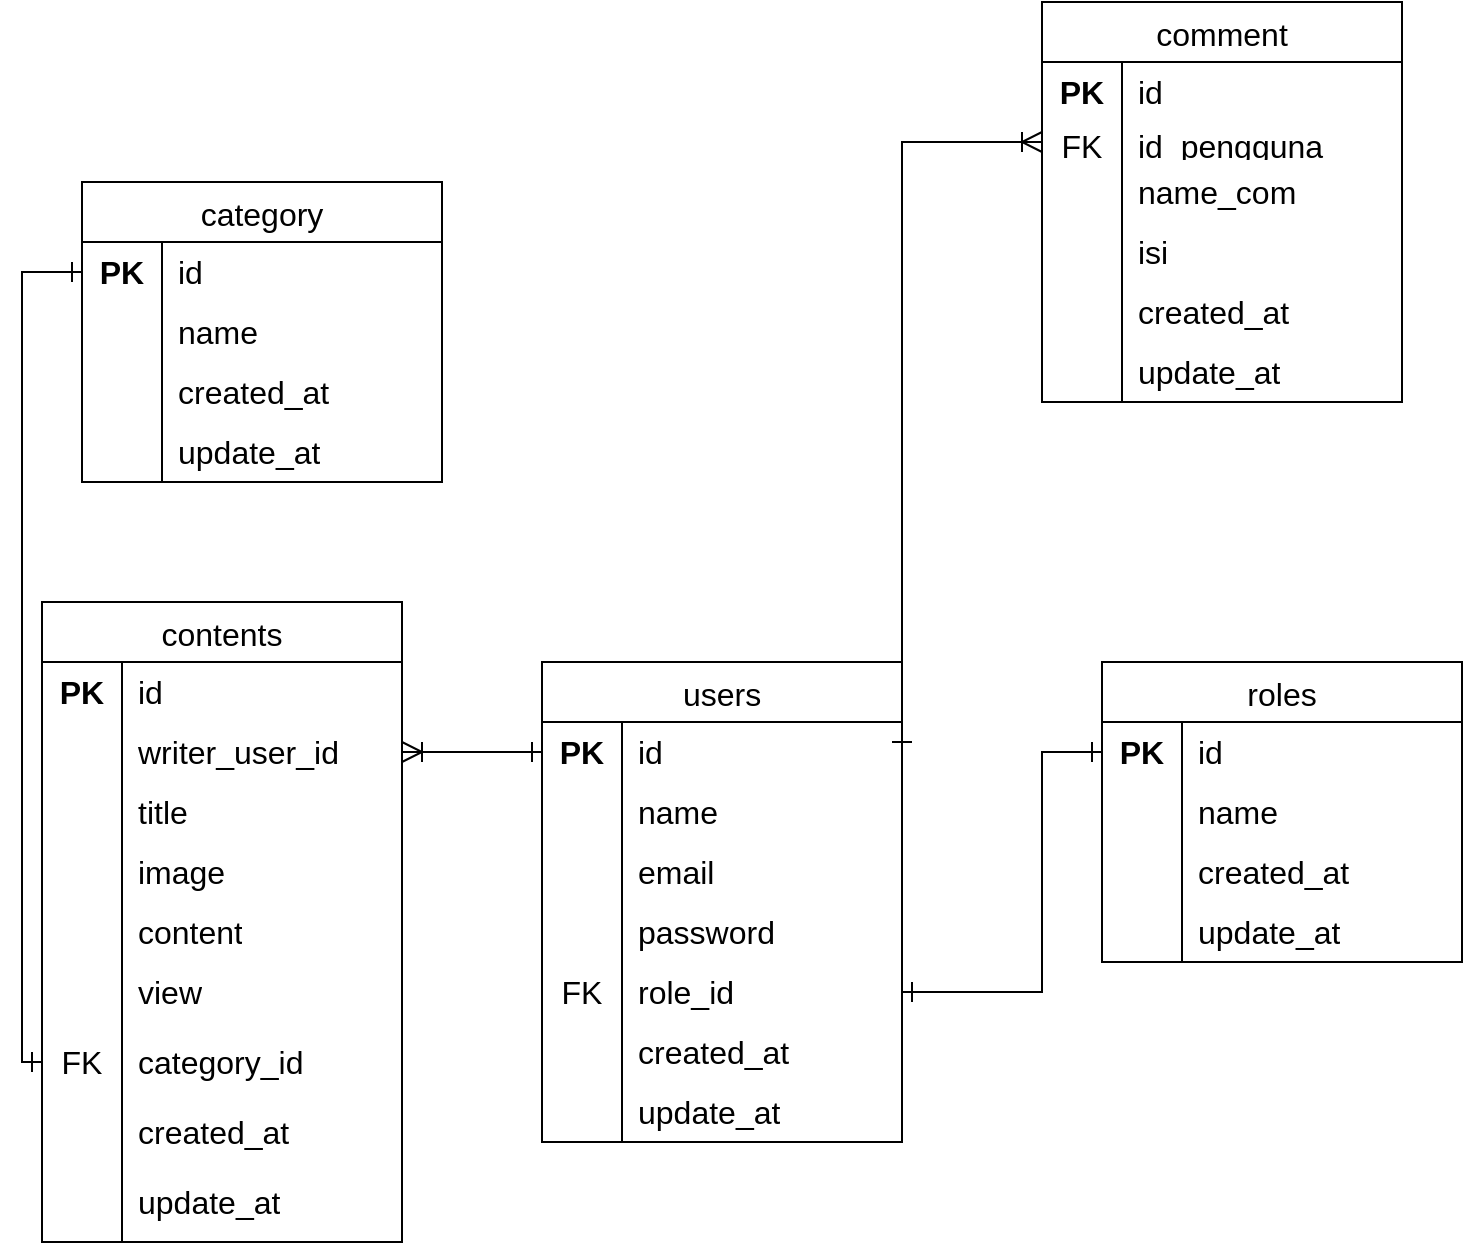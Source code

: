 <mxfile version="23.1.0" type="github" pages="4">
  <diagram name="db desain" id="F_ZZNzsOpYxZgieWhEA7">
    <mxGraphModel dx="1035" dy="551" grid="1" gridSize="10" guides="1" tooltips="1" connect="1" arrows="1" fold="1" page="1" pageScale="1" pageWidth="827" pageHeight="1169" background="#ffffff" math="0" shadow="0">
      <root>
        <mxCell id="0" />
        <mxCell id="1" parent="0" />
        <mxCell id="3VQkRiTitqrPxPwMXBEx-15" value="users" style="shape=table;startSize=30;container=1;collapsible=0;childLayout=tableLayout;fixedRows=1;rowLines=0;fontStyle=0;strokeColor=default;fontSize=16;" vertex="1" parent="1">
          <mxGeometry x="300" y="980" width="180" height="240" as="geometry" />
        </mxCell>
        <mxCell id="3VQkRiTitqrPxPwMXBEx-16" value="" style="shape=tableRow;horizontal=0;startSize=0;swimlaneHead=0;swimlaneBody=0;top=0;left=0;bottom=0;right=0;collapsible=0;dropTarget=0;fillColor=none;points=[[0,0.5],[1,0.5]];portConstraint=eastwest;strokeColor=inherit;fontSize=16;" vertex="1" parent="3VQkRiTitqrPxPwMXBEx-15">
          <mxGeometry y="30" width="180" height="30" as="geometry" />
        </mxCell>
        <mxCell id="3VQkRiTitqrPxPwMXBEx-17" value="&lt;b&gt;PK&lt;/b&gt;" style="shape=partialRectangle;html=1;whiteSpace=wrap;connectable=0;fillColor=none;top=0;left=0;bottom=0;right=0;overflow=hidden;pointerEvents=1;strokeColor=inherit;fontSize=16;" vertex="1" parent="3VQkRiTitqrPxPwMXBEx-16">
          <mxGeometry width="40" height="30" as="geometry">
            <mxRectangle width="40" height="30" as="alternateBounds" />
          </mxGeometry>
        </mxCell>
        <mxCell id="3VQkRiTitqrPxPwMXBEx-18" value="id" style="shape=partialRectangle;html=1;whiteSpace=wrap;connectable=0;fillColor=none;top=0;left=0;bottom=0;right=0;align=left;spacingLeft=6;overflow=hidden;strokeColor=inherit;fontSize=16;" vertex="1" parent="3VQkRiTitqrPxPwMXBEx-16">
          <mxGeometry x="40" width="140" height="30" as="geometry">
            <mxRectangle width="140" height="30" as="alternateBounds" />
          </mxGeometry>
        </mxCell>
        <mxCell id="3VQkRiTitqrPxPwMXBEx-19" value="" style="shape=tableRow;horizontal=0;startSize=0;swimlaneHead=0;swimlaneBody=0;top=0;left=0;bottom=0;right=0;collapsible=0;dropTarget=0;fillColor=none;points=[[0,0.5],[1,0.5]];portConstraint=eastwest;strokeColor=inherit;fontSize=16;" vertex="1" parent="3VQkRiTitqrPxPwMXBEx-15">
          <mxGeometry y="60" width="180" height="30" as="geometry" />
        </mxCell>
        <mxCell id="3VQkRiTitqrPxPwMXBEx-20" value="" style="shape=partialRectangle;html=1;whiteSpace=wrap;connectable=0;fillColor=none;top=0;left=0;bottom=0;right=0;overflow=hidden;strokeColor=inherit;fontSize=16;" vertex="1" parent="3VQkRiTitqrPxPwMXBEx-19">
          <mxGeometry width="40" height="30" as="geometry">
            <mxRectangle width="40" height="30" as="alternateBounds" />
          </mxGeometry>
        </mxCell>
        <mxCell id="3VQkRiTitqrPxPwMXBEx-21" value="name" style="shape=partialRectangle;html=1;whiteSpace=wrap;connectable=0;fillColor=none;top=0;left=0;bottom=0;right=0;align=left;spacingLeft=6;overflow=hidden;strokeColor=inherit;fontSize=16;" vertex="1" parent="3VQkRiTitqrPxPwMXBEx-19">
          <mxGeometry x="40" width="140" height="30" as="geometry">
            <mxRectangle width="140" height="30" as="alternateBounds" />
          </mxGeometry>
        </mxCell>
        <mxCell id="3VQkRiTitqrPxPwMXBEx-22" value="" style="shape=tableRow;horizontal=0;startSize=0;swimlaneHead=0;swimlaneBody=0;top=0;left=0;bottom=0;right=0;collapsible=0;dropTarget=0;fillColor=none;points=[[0,0.5],[1,0.5]];portConstraint=eastwest;strokeColor=inherit;fontSize=16;" vertex="1" parent="3VQkRiTitqrPxPwMXBEx-15">
          <mxGeometry y="90" width="180" height="30" as="geometry" />
        </mxCell>
        <mxCell id="3VQkRiTitqrPxPwMXBEx-23" value="" style="shape=partialRectangle;html=1;whiteSpace=wrap;connectable=0;fillColor=none;top=0;left=0;bottom=0;right=0;overflow=hidden;strokeColor=inherit;fontSize=16;" vertex="1" parent="3VQkRiTitqrPxPwMXBEx-22">
          <mxGeometry width="40" height="30" as="geometry">
            <mxRectangle width="40" height="30" as="alternateBounds" />
          </mxGeometry>
        </mxCell>
        <mxCell id="3VQkRiTitqrPxPwMXBEx-24" value="email" style="shape=partialRectangle;html=1;whiteSpace=wrap;connectable=0;fillColor=none;top=0;left=0;bottom=0;right=0;align=left;spacingLeft=6;overflow=hidden;strokeColor=inherit;fontSize=16;" vertex="1" parent="3VQkRiTitqrPxPwMXBEx-22">
          <mxGeometry x="40" width="140" height="30" as="geometry">
            <mxRectangle width="140" height="30" as="alternateBounds" />
          </mxGeometry>
        </mxCell>
        <mxCell id="3VQkRiTitqrPxPwMXBEx-25" value="" style="shape=tableRow;horizontal=0;startSize=0;swimlaneHead=0;swimlaneBody=0;top=0;left=0;bottom=0;right=0;collapsible=0;dropTarget=0;fillColor=none;points=[[0,0.5],[1,0.5]];portConstraint=eastwest;strokeColor=inherit;fontSize=16;" vertex="1" parent="3VQkRiTitqrPxPwMXBEx-15">
          <mxGeometry y="120" width="180" height="30" as="geometry" />
        </mxCell>
        <mxCell id="3VQkRiTitqrPxPwMXBEx-26" value="" style="shape=partialRectangle;html=1;whiteSpace=wrap;connectable=0;fillColor=none;top=0;left=0;bottom=0;right=0;overflow=hidden;strokeColor=inherit;fontSize=16;" vertex="1" parent="3VQkRiTitqrPxPwMXBEx-25">
          <mxGeometry width="40" height="30" as="geometry">
            <mxRectangle width="40" height="30" as="alternateBounds" />
          </mxGeometry>
        </mxCell>
        <mxCell id="3VQkRiTitqrPxPwMXBEx-27" value="password" style="shape=partialRectangle;html=1;whiteSpace=wrap;connectable=0;fillColor=none;top=0;left=0;bottom=0;right=0;align=left;spacingLeft=6;overflow=hidden;strokeColor=inherit;fontSize=16;" vertex="1" parent="3VQkRiTitqrPxPwMXBEx-25">
          <mxGeometry x="40" width="140" height="30" as="geometry">
            <mxRectangle width="140" height="30" as="alternateBounds" />
          </mxGeometry>
        </mxCell>
        <mxCell id="3VQkRiTitqrPxPwMXBEx-53" value="" style="shape=tableRow;horizontal=0;startSize=0;swimlaneHead=0;swimlaneBody=0;top=0;left=0;bottom=0;right=0;collapsible=0;dropTarget=0;fillColor=none;points=[[0,0.5],[1,0.5]];portConstraint=eastwest;strokeColor=inherit;fontSize=16;" vertex="1" parent="3VQkRiTitqrPxPwMXBEx-15">
          <mxGeometry y="150" width="180" height="30" as="geometry" />
        </mxCell>
        <mxCell id="3VQkRiTitqrPxPwMXBEx-54" value="FK" style="shape=partialRectangle;html=1;whiteSpace=wrap;connectable=0;fillColor=none;top=0;left=0;bottom=0;right=0;overflow=hidden;strokeColor=inherit;fontSize=16;" vertex="1" parent="3VQkRiTitqrPxPwMXBEx-53">
          <mxGeometry width="40" height="30" as="geometry">
            <mxRectangle width="40" height="30" as="alternateBounds" />
          </mxGeometry>
        </mxCell>
        <mxCell id="3VQkRiTitqrPxPwMXBEx-55" value="role_id" style="shape=partialRectangle;html=1;whiteSpace=wrap;connectable=0;fillColor=none;top=0;left=0;bottom=0;right=0;align=left;spacingLeft=6;overflow=hidden;strokeColor=inherit;fontSize=16;" vertex="1" parent="3VQkRiTitqrPxPwMXBEx-53">
          <mxGeometry x="40" width="140" height="30" as="geometry">
            <mxRectangle width="140" height="30" as="alternateBounds" />
          </mxGeometry>
        </mxCell>
        <mxCell id="3VQkRiTitqrPxPwMXBEx-28" value="" style="shape=tableRow;horizontal=0;startSize=0;swimlaneHead=0;swimlaneBody=0;top=0;left=0;bottom=0;right=0;collapsible=0;dropTarget=0;fillColor=none;points=[[0,0.5],[1,0.5]];portConstraint=eastwest;strokeColor=inherit;fontSize=16;" vertex="1" parent="3VQkRiTitqrPxPwMXBEx-15">
          <mxGeometry y="180" width="180" height="30" as="geometry" />
        </mxCell>
        <mxCell id="3VQkRiTitqrPxPwMXBEx-29" value="" style="shape=partialRectangle;html=1;whiteSpace=wrap;connectable=0;fillColor=none;top=0;left=0;bottom=0;right=0;overflow=hidden;strokeColor=inherit;fontSize=16;" vertex="1" parent="3VQkRiTitqrPxPwMXBEx-28">
          <mxGeometry width="40" height="30" as="geometry">
            <mxRectangle width="40" height="30" as="alternateBounds" />
          </mxGeometry>
        </mxCell>
        <mxCell id="3VQkRiTitqrPxPwMXBEx-30" value="created_at" style="shape=partialRectangle;html=1;whiteSpace=wrap;connectable=0;fillColor=none;top=0;left=0;bottom=0;right=0;align=left;spacingLeft=6;overflow=hidden;strokeColor=inherit;fontSize=16;" vertex="1" parent="3VQkRiTitqrPxPwMXBEx-28">
          <mxGeometry x="40" width="140" height="30" as="geometry">
            <mxRectangle width="140" height="30" as="alternateBounds" />
          </mxGeometry>
        </mxCell>
        <mxCell id="3VQkRiTitqrPxPwMXBEx-31" value="" style="shape=tableRow;horizontal=0;startSize=0;swimlaneHead=0;swimlaneBody=0;top=0;left=0;bottom=0;right=0;collapsible=0;dropTarget=0;fillColor=none;points=[[0,0.5],[1,0.5]];portConstraint=eastwest;strokeColor=inherit;fontSize=16;" vertex="1" parent="3VQkRiTitqrPxPwMXBEx-15">
          <mxGeometry y="210" width="180" height="30" as="geometry" />
        </mxCell>
        <mxCell id="3VQkRiTitqrPxPwMXBEx-32" value="" style="shape=partialRectangle;html=1;whiteSpace=wrap;connectable=0;fillColor=none;top=0;left=0;bottom=0;right=0;overflow=hidden;strokeColor=inherit;fontSize=16;" vertex="1" parent="3VQkRiTitqrPxPwMXBEx-31">
          <mxGeometry width="40" height="30" as="geometry">
            <mxRectangle width="40" height="30" as="alternateBounds" />
          </mxGeometry>
        </mxCell>
        <mxCell id="3VQkRiTitqrPxPwMXBEx-33" value="update_at" style="shape=partialRectangle;html=1;whiteSpace=wrap;connectable=0;fillColor=none;top=0;left=0;bottom=0;right=0;align=left;spacingLeft=6;overflow=hidden;strokeColor=inherit;fontSize=16;" vertex="1" parent="3VQkRiTitqrPxPwMXBEx-31">
          <mxGeometry x="40" width="140" height="30" as="geometry">
            <mxRectangle width="140" height="30" as="alternateBounds" />
          </mxGeometry>
        </mxCell>
        <mxCell id="3VQkRiTitqrPxPwMXBEx-34" value="roles" style="shape=table;startSize=30;container=1;collapsible=0;childLayout=tableLayout;fixedRows=1;rowLines=0;fontStyle=0;strokeColor=default;fontSize=16;" vertex="1" parent="1">
          <mxGeometry x="580" y="980" width="180" height="150" as="geometry" />
        </mxCell>
        <mxCell id="3VQkRiTitqrPxPwMXBEx-35" value="" style="shape=tableRow;horizontal=0;startSize=0;swimlaneHead=0;swimlaneBody=0;top=0;left=0;bottom=0;right=0;collapsible=0;dropTarget=0;fillColor=none;points=[[0,0.5],[1,0.5]];portConstraint=eastwest;strokeColor=inherit;fontSize=16;" vertex="1" parent="3VQkRiTitqrPxPwMXBEx-34">
          <mxGeometry y="30" width="180" height="30" as="geometry" />
        </mxCell>
        <mxCell id="3VQkRiTitqrPxPwMXBEx-36" value="&lt;b&gt;PK&lt;/b&gt;" style="shape=partialRectangle;html=1;whiteSpace=wrap;connectable=0;fillColor=none;top=0;left=0;bottom=0;right=0;overflow=hidden;pointerEvents=1;strokeColor=inherit;fontSize=16;" vertex="1" parent="3VQkRiTitqrPxPwMXBEx-35">
          <mxGeometry width="40" height="30" as="geometry">
            <mxRectangle width="40" height="30" as="alternateBounds" />
          </mxGeometry>
        </mxCell>
        <mxCell id="3VQkRiTitqrPxPwMXBEx-37" value="id" style="shape=partialRectangle;html=1;whiteSpace=wrap;connectable=0;fillColor=none;top=0;left=0;bottom=0;right=0;align=left;spacingLeft=6;overflow=hidden;strokeColor=inherit;fontSize=16;" vertex="1" parent="3VQkRiTitqrPxPwMXBEx-35">
          <mxGeometry x="40" width="140" height="30" as="geometry">
            <mxRectangle width="140" height="30" as="alternateBounds" />
          </mxGeometry>
        </mxCell>
        <mxCell id="3VQkRiTitqrPxPwMXBEx-38" value="" style="shape=tableRow;horizontal=0;startSize=0;swimlaneHead=0;swimlaneBody=0;top=0;left=0;bottom=0;right=0;collapsible=0;dropTarget=0;fillColor=none;points=[[0,0.5],[1,0.5]];portConstraint=eastwest;strokeColor=inherit;fontSize=16;" vertex="1" parent="3VQkRiTitqrPxPwMXBEx-34">
          <mxGeometry y="60" width="180" height="30" as="geometry" />
        </mxCell>
        <mxCell id="3VQkRiTitqrPxPwMXBEx-39" value="" style="shape=partialRectangle;html=1;whiteSpace=wrap;connectable=0;fillColor=none;top=0;left=0;bottom=0;right=0;overflow=hidden;strokeColor=inherit;fontSize=16;" vertex="1" parent="3VQkRiTitqrPxPwMXBEx-38">
          <mxGeometry width="40" height="30" as="geometry">
            <mxRectangle width="40" height="30" as="alternateBounds" />
          </mxGeometry>
        </mxCell>
        <mxCell id="3VQkRiTitqrPxPwMXBEx-40" value="name" style="shape=partialRectangle;html=1;whiteSpace=wrap;connectable=0;fillColor=none;top=0;left=0;bottom=0;right=0;align=left;spacingLeft=6;overflow=hidden;strokeColor=inherit;fontSize=16;" vertex="1" parent="3VQkRiTitqrPxPwMXBEx-38">
          <mxGeometry x="40" width="140" height="30" as="geometry">
            <mxRectangle width="140" height="30" as="alternateBounds" />
          </mxGeometry>
        </mxCell>
        <mxCell id="3VQkRiTitqrPxPwMXBEx-47" value="" style="shape=tableRow;horizontal=0;startSize=0;swimlaneHead=0;swimlaneBody=0;top=0;left=0;bottom=0;right=0;collapsible=0;dropTarget=0;fillColor=none;points=[[0,0.5],[1,0.5]];portConstraint=eastwest;strokeColor=inherit;fontSize=16;" vertex="1" parent="3VQkRiTitqrPxPwMXBEx-34">
          <mxGeometry y="90" width="180" height="30" as="geometry" />
        </mxCell>
        <mxCell id="3VQkRiTitqrPxPwMXBEx-48" value="" style="shape=partialRectangle;html=1;whiteSpace=wrap;connectable=0;fillColor=none;top=0;left=0;bottom=0;right=0;overflow=hidden;strokeColor=inherit;fontSize=16;" vertex="1" parent="3VQkRiTitqrPxPwMXBEx-47">
          <mxGeometry width="40" height="30" as="geometry">
            <mxRectangle width="40" height="30" as="alternateBounds" />
          </mxGeometry>
        </mxCell>
        <mxCell id="3VQkRiTitqrPxPwMXBEx-49" value="created_at" style="shape=partialRectangle;html=1;whiteSpace=wrap;connectable=0;fillColor=none;top=0;left=0;bottom=0;right=0;align=left;spacingLeft=6;overflow=hidden;strokeColor=inherit;fontSize=16;" vertex="1" parent="3VQkRiTitqrPxPwMXBEx-47">
          <mxGeometry x="40" width="140" height="30" as="geometry">
            <mxRectangle width="140" height="30" as="alternateBounds" />
          </mxGeometry>
        </mxCell>
        <mxCell id="3VQkRiTitqrPxPwMXBEx-50" value="" style="shape=tableRow;horizontal=0;startSize=0;swimlaneHead=0;swimlaneBody=0;top=0;left=0;bottom=0;right=0;collapsible=0;dropTarget=0;fillColor=none;points=[[0,0.5],[1,0.5]];portConstraint=eastwest;strokeColor=inherit;fontSize=16;" vertex="1" parent="3VQkRiTitqrPxPwMXBEx-34">
          <mxGeometry y="120" width="180" height="30" as="geometry" />
        </mxCell>
        <mxCell id="3VQkRiTitqrPxPwMXBEx-51" value="" style="shape=partialRectangle;html=1;whiteSpace=wrap;connectable=0;fillColor=none;top=0;left=0;bottom=0;right=0;overflow=hidden;strokeColor=inherit;fontSize=16;" vertex="1" parent="3VQkRiTitqrPxPwMXBEx-50">
          <mxGeometry width="40" height="30" as="geometry">
            <mxRectangle width="40" height="30" as="alternateBounds" />
          </mxGeometry>
        </mxCell>
        <mxCell id="3VQkRiTitqrPxPwMXBEx-52" value="update_at" style="shape=partialRectangle;html=1;whiteSpace=wrap;connectable=0;fillColor=none;top=0;left=0;bottom=0;right=0;align=left;spacingLeft=6;overflow=hidden;strokeColor=inherit;fontSize=16;" vertex="1" parent="3VQkRiTitqrPxPwMXBEx-50">
          <mxGeometry x="40" width="140" height="30" as="geometry">
            <mxRectangle width="140" height="30" as="alternateBounds" />
          </mxGeometry>
        </mxCell>
        <mxCell id="3VQkRiTitqrPxPwMXBEx-56" value="" style="edgeStyle=elbowEdgeStyle;elbow=horizontal;endArrow=ERone;html=1;curved=0;rounded=0;endSize=8;startSize=8;entryX=0;entryY=0.5;entryDx=0;entryDy=0;exitX=1;exitY=0.5;exitDx=0;exitDy=0;startArrow=ERone;startFill=0;endFill=0;" edge="1" parent="1" source="3VQkRiTitqrPxPwMXBEx-53" target="3VQkRiTitqrPxPwMXBEx-35">
          <mxGeometry width="50" height="50" relative="1" as="geometry">
            <mxPoint x="380" y="1110" as="sourcePoint" />
            <mxPoint x="430" y="1060" as="targetPoint" />
            <Array as="points">
              <mxPoint x="550" y="1070" />
            </Array>
          </mxGeometry>
        </mxCell>
        <mxCell id="3VQkRiTitqrPxPwMXBEx-57" value="contents" style="shape=table;startSize=30;container=1;collapsible=0;childLayout=tableLayout;fixedRows=1;rowLines=0;fontStyle=0;strokeColor=default;fontSize=16;" vertex="1" parent="1">
          <mxGeometry x="50" y="950" width="180" height="320" as="geometry" />
        </mxCell>
        <mxCell id="3VQkRiTitqrPxPwMXBEx-58" value="" style="shape=tableRow;horizontal=0;startSize=0;swimlaneHead=0;swimlaneBody=0;top=0;left=0;bottom=0;right=0;collapsible=0;dropTarget=0;fillColor=none;points=[[0,0.5],[1,0.5]];portConstraint=eastwest;strokeColor=inherit;fontSize=16;verticalAlign=bottom;" vertex="1" parent="3VQkRiTitqrPxPwMXBEx-57">
          <mxGeometry y="30" width="180" height="30" as="geometry" />
        </mxCell>
        <mxCell id="3VQkRiTitqrPxPwMXBEx-59" value="&lt;b&gt;PK&lt;/b&gt;" style="shape=partialRectangle;html=1;whiteSpace=wrap;connectable=0;fillColor=none;top=0;left=0;bottom=0;right=0;overflow=hidden;pointerEvents=1;strokeColor=inherit;fontSize=16;" vertex="1" parent="3VQkRiTitqrPxPwMXBEx-58">
          <mxGeometry width="40" height="30" as="geometry">
            <mxRectangle width="40" height="30" as="alternateBounds" />
          </mxGeometry>
        </mxCell>
        <mxCell id="3VQkRiTitqrPxPwMXBEx-60" value="id" style="shape=partialRectangle;html=1;whiteSpace=wrap;connectable=0;fillColor=none;top=0;left=0;bottom=0;right=0;align=left;spacingLeft=6;overflow=hidden;strokeColor=inherit;fontSize=16;" vertex="1" parent="3VQkRiTitqrPxPwMXBEx-58">
          <mxGeometry x="40" width="140" height="30" as="geometry">
            <mxRectangle width="140" height="30" as="alternateBounds" />
          </mxGeometry>
        </mxCell>
        <mxCell id="3VQkRiTitqrPxPwMXBEx-121" style="shape=tableRow;horizontal=0;startSize=0;swimlaneHead=0;swimlaneBody=0;top=0;left=0;bottom=0;right=0;collapsible=0;dropTarget=0;fillColor=none;points=[[0,0.5],[1,0.5]];portConstraint=eastwest;strokeColor=inherit;fontSize=16;verticalAlign=bottom;" vertex="1" parent="3VQkRiTitqrPxPwMXBEx-57">
          <mxGeometry y="60" width="180" height="30" as="geometry" />
        </mxCell>
        <mxCell id="3VQkRiTitqrPxPwMXBEx-122" style="shape=partialRectangle;html=1;whiteSpace=wrap;connectable=0;fillColor=none;top=0;left=0;bottom=0;right=0;overflow=hidden;pointerEvents=1;strokeColor=inherit;fontSize=16;" vertex="1" parent="3VQkRiTitqrPxPwMXBEx-121">
          <mxGeometry width="40" height="30" as="geometry">
            <mxRectangle width="40" height="30" as="alternateBounds" />
          </mxGeometry>
        </mxCell>
        <mxCell id="3VQkRiTitqrPxPwMXBEx-123" value="writer_user_id" style="shape=partialRectangle;html=1;whiteSpace=wrap;connectable=0;fillColor=none;top=0;left=0;bottom=0;right=0;align=left;spacingLeft=6;overflow=hidden;strokeColor=inherit;fontSize=16;" vertex="1" parent="3VQkRiTitqrPxPwMXBEx-121">
          <mxGeometry x="40" width="140" height="30" as="geometry">
            <mxRectangle width="140" height="30" as="alternateBounds" />
          </mxGeometry>
        </mxCell>
        <mxCell id="3VQkRiTitqrPxPwMXBEx-61" value="" style="shape=tableRow;horizontal=0;startSize=0;swimlaneHead=0;swimlaneBody=0;top=0;left=0;bottom=0;right=0;collapsible=0;dropTarget=0;fillColor=none;points=[[0,0.5],[1,0.5]];portConstraint=eastwest;strokeColor=inherit;fontSize=16;" vertex="1" parent="3VQkRiTitqrPxPwMXBEx-57">
          <mxGeometry y="90" width="180" height="30" as="geometry" />
        </mxCell>
        <mxCell id="3VQkRiTitqrPxPwMXBEx-62" value="" style="shape=partialRectangle;html=1;whiteSpace=wrap;connectable=0;fillColor=none;top=0;left=0;bottom=0;right=0;overflow=hidden;strokeColor=inherit;fontSize=16;" vertex="1" parent="3VQkRiTitqrPxPwMXBEx-61">
          <mxGeometry width="40" height="30" as="geometry">
            <mxRectangle width="40" height="30" as="alternateBounds" />
          </mxGeometry>
        </mxCell>
        <mxCell id="3VQkRiTitqrPxPwMXBEx-63" value="title" style="shape=partialRectangle;html=1;whiteSpace=wrap;connectable=0;fillColor=none;top=0;left=0;bottom=0;right=0;align=left;spacingLeft=6;overflow=hidden;strokeColor=inherit;fontSize=16;" vertex="1" parent="3VQkRiTitqrPxPwMXBEx-61">
          <mxGeometry x="40" width="140" height="30" as="geometry">
            <mxRectangle width="140" height="30" as="alternateBounds" />
          </mxGeometry>
        </mxCell>
        <mxCell id="3VQkRiTitqrPxPwMXBEx-64" value="" style="shape=tableRow;horizontal=0;startSize=0;swimlaneHead=0;swimlaneBody=0;top=0;left=0;bottom=0;right=0;collapsible=0;dropTarget=0;fillColor=none;points=[[0,0.5],[1,0.5]];portConstraint=eastwest;strokeColor=inherit;fontSize=16;" vertex="1" parent="3VQkRiTitqrPxPwMXBEx-57">
          <mxGeometry y="120" width="180" height="30" as="geometry" />
        </mxCell>
        <mxCell id="3VQkRiTitqrPxPwMXBEx-65" value="" style="shape=partialRectangle;html=1;whiteSpace=wrap;connectable=0;fillColor=none;top=0;left=0;bottom=0;right=0;overflow=hidden;strokeColor=inherit;fontSize=16;" vertex="1" parent="3VQkRiTitqrPxPwMXBEx-64">
          <mxGeometry width="40" height="30" as="geometry">
            <mxRectangle width="40" height="30" as="alternateBounds" />
          </mxGeometry>
        </mxCell>
        <mxCell id="3VQkRiTitqrPxPwMXBEx-66" value="image" style="shape=partialRectangle;html=1;whiteSpace=wrap;connectable=0;fillColor=none;top=0;left=0;bottom=0;right=0;align=left;spacingLeft=6;overflow=hidden;strokeColor=inherit;fontSize=16;" vertex="1" parent="3VQkRiTitqrPxPwMXBEx-64">
          <mxGeometry x="40" width="140" height="30" as="geometry">
            <mxRectangle width="140" height="30" as="alternateBounds" />
          </mxGeometry>
        </mxCell>
        <mxCell id="3VQkRiTitqrPxPwMXBEx-67" value="" style="shape=tableRow;horizontal=0;startSize=0;swimlaneHead=0;swimlaneBody=0;top=0;left=0;bottom=0;right=0;collapsible=0;dropTarget=0;fillColor=none;points=[[0,0.5],[1,0.5]];portConstraint=eastwest;strokeColor=inherit;fontSize=16;" vertex="1" parent="3VQkRiTitqrPxPwMXBEx-57">
          <mxGeometry y="150" width="180" height="30" as="geometry" />
        </mxCell>
        <mxCell id="3VQkRiTitqrPxPwMXBEx-68" value="" style="shape=partialRectangle;html=1;whiteSpace=wrap;connectable=0;fillColor=none;top=0;left=0;bottom=0;right=0;overflow=hidden;strokeColor=inherit;fontSize=16;" vertex="1" parent="3VQkRiTitqrPxPwMXBEx-67">
          <mxGeometry width="40" height="30" as="geometry">
            <mxRectangle width="40" height="30" as="alternateBounds" />
          </mxGeometry>
        </mxCell>
        <mxCell id="3VQkRiTitqrPxPwMXBEx-69" value="content" style="shape=partialRectangle;html=1;whiteSpace=wrap;connectable=0;fillColor=none;top=0;left=0;bottom=0;right=0;align=left;spacingLeft=6;overflow=hidden;strokeColor=inherit;fontSize=16;" vertex="1" parent="3VQkRiTitqrPxPwMXBEx-67">
          <mxGeometry x="40" width="140" height="30" as="geometry">
            <mxRectangle width="140" height="30" as="alternateBounds" />
          </mxGeometry>
        </mxCell>
        <mxCell id="3VQkRiTitqrPxPwMXBEx-132" style="shape=tableRow;horizontal=0;startSize=0;swimlaneHead=0;swimlaneBody=0;top=0;left=0;bottom=0;right=0;collapsible=0;dropTarget=0;fillColor=none;points=[[0,0.5],[1,0.5]];portConstraint=eastwest;strokeColor=inherit;fontSize=16;" vertex="1" parent="3VQkRiTitqrPxPwMXBEx-57">
          <mxGeometry y="180" width="180" height="30" as="geometry" />
        </mxCell>
        <mxCell id="3VQkRiTitqrPxPwMXBEx-133" style="shape=partialRectangle;html=1;whiteSpace=wrap;connectable=0;fillColor=none;top=0;left=0;bottom=0;right=0;overflow=hidden;strokeColor=inherit;fontSize=16;" vertex="1" parent="3VQkRiTitqrPxPwMXBEx-132">
          <mxGeometry width="40" height="30" as="geometry">
            <mxRectangle width="40" height="30" as="alternateBounds" />
          </mxGeometry>
        </mxCell>
        <mxCell id="3VQkRiTitqrPxPwMXBEx-134" value="view" style="shape=partialRectangle;html=1;whiteSpace=wrap;connectable=0;fillColor=none;top=0;left=0;bottom=0;right=0;align=left;spacingLeft=6;overflow=hidden;strokeColor=inherit;fontSize=16;" vertex="1" parent="3VQkRiTitqrPxPwMXBEx-132">
          <mxGeometry x="40" width="140" height="30" as="geometry">
            <mxRectangle width="140" height="30" as="alternateBounds" />
          </mxGeometry>
        </mxCell>
        <mxCell id="3VQkRiTitqrPxPwMXBEx-102" style="shape=tableRow;horizontal=0;startSize=0;swimlaneHead=0;swimlaneBody=0;top=0;left=0;bottom=0;right=0;collapsible=0;dropTarget=0;fillColor=none;points=[[0,0.5],[1,0.5]];portConstraint=eastwest;strokeColor=inherit;fontSize=16;" vertex="1" parent="3VQkRiTitqrPxPwMXBEx-57">
          <mxGeometry y="210" width="180" height="40" as="geometry" />
        </mxCell>
        <mxCell id="3VQkRiTitqrPxPwMXBEx-103" value="FK" style="shape=partialRectangle;html=1;whiteSpace=wrap;connectable=0;fillColor=none;top=0;left=0;bottom=0;right=0;overflow=hidden;strokeColor=inherit;fontSize=16;" vertex="1" parent="3VQkRiTitqrPxPwMXBEx-102">
          <mxGeometry width="40" height="40" as="geometry">
            <mxRectangle width="40" height="40" as="alternateBounds" />
          </mxGeometry>
        </mxCell>
        <mxCell id="3VQkRiTitqrPxPwMXBEx-104" value="category_id" style="shape=partialRectangle;html=1;whiteSpace=wrap;connectable=0;fillColor=none;top=0;left=0;bottom=0;right=0;align=left;spacingLeft=6;overflow=hidden;strokeColor=inherit;fontSize=16;" vertex="1" parent="3VQkRiTitqrPxPwMXBEx-102">
          <mxGeometry x="40" width="140" height="40" as="geometry">
            <mxRectangle width="140" height="40" as="alternateBounds" />
          </mxGeometry>
        </mxCell>
        <mxCell id="3VQkRiTitqrPxPwMXBEx-73" value="" style="shape=tableRow;horizontal=0;startSize=0;swimlaneHead=0;swimlaneBody=0;top=0;left=0;bottom=0;right=0;collapsible=0;dropTarget=0;fillColor=none;points=[[0,0.5],[1,0.5]];portConstraint=eastwest;strokeColor=inherit;fontSize=16;" vertex="1" parent="3VQkRiTitqrPxPwMXBEx-57">
          <mxGeometry y="250" width="180" height="30" as="geometry" />
        </mxCell>
        <mxCell id="3VQkRiTitqrPxPwMXBEx-74" value="" style="shape=partialRectangle;html=1;whiteSpace=wrap;connectable=0;fillColor=none;top=0;left=0;bottom=0;right=0;overflow=hidden;strokeColor=inherit;fontSize=16;" vertex="1" parent="3VQkRiTitqrPxPwMXBEx-73">
          <mxGeometry width="40" height="30" as="geometry">
            <mxRectangle width="40" height="30" as="alternateBounds" />
          </mxGeometry>
        </mxCell>
        <mxCell id="3VQkRiTitqrPxPwMXBEx-75" value="created_at" style="shape=partialRectangle;html=1;whiteSpace=wrap;connectable=0;fillColor=none;top=0;left=0;bottom=0;right=0;align=left;spacingLeft=6;overflow=hidden;strokeColor=inherit;fontSize=16;" vertex="1" parent="3VQkRiTitqrPxPwMXBEx-73">
          <mxGeometry x="40" width="140" height="30" as="geometry">
            <mxRectangle width="140" height="30" as="alternateBounds" />
          </mxGeometry>
        </mxCell>
        <mxCell id="3VQkRiTitqrPxPwMXBEx-76" value="" style="shape=tableRow;horizontal=0;startSize=0;swimlaneHead=0;swimlaneBody=0;top=0;left=0;bottom=0;right=0;collapsible=0;dropTarget=0;fillColor=none;points=[[0,0.5],[1,0.5]];portConstraint=eastwest;strokeColor=inherit;fontSize=16;" vertex="1" parent="3VQkRiTitqrPxPwMXBEx-57">
          <mxGeometry y="280" width="180" height="40" as="geometry" />
        </mxCell>
        <mxCell id="3VQkRiTitqrPxPwMXBEx-77" value="" style="shape=partialRectangle;html=1;whiteSpace=wrap;connectable=0;fillColor=none;top=0;left=0;bottom=0;right=0;overflow=hidden;strokeColor=inherit;fontSize=16;" vertex="1" parent="3VQkRiTitqrPxPwMXBEx-76">
          <mxGeometry width="40" height="40" as="geometry">
            <mxRectangle width="40" height="40" as="alternateBounds" />
          </mxGeometry>
        </mxCell>
        <mxCell id="3VQkRiTitqrPxPwMXBEx-78" value="update_at" style="shape=partialRectangle;html=1;whiteSpace=wrap;connectable=0;fillColor=none;top=0;left=0;bottom=0;right=0;align=left;spacingLeft=6;overflow=hidden;strokeColor=inherit;fontSize=16;" vertex="1" parent="3VQkRiTitqrPxPwMXBEx-76">
          <mxGeometry x="40" width="140" height="40" as="geometry">
            <mxRectangle width="140" height="40" as="alternateBounds" />
          </mxGeometry>
        </mxCell>
        <mxCell id="3VQkRiTitqrPxPwMXBEx-79" value="comment" style="shape=table;startSize=30;container=1;collapsible=0;childLayout=tableLayout;fixedRows=1;rowLines=0;fontStyle=0;strokeColor=default;fontSize=16;" vertex="1" parent="1">
          <mxGeometry x="550" y="650" width="180" height="200" as="geometry" />
        </mxCell>
        <mxCell id="3VQkRiTitqrPxPwMXBEx-80" value="" style="shape=tableRow;horizontal=0;startSize=0;swimlaneHead=0;swimlaneBody=0;top=0;left=0;bottom=0;right=0;collapsible=0;dropTarget=0;fillColor=none;points=[[0,0.5],[1,0.5]];portConstraint=eastwest;strokeColor=inherit;fontSize=16;" vertex="1" parent="3VQkRiTitqrPxPwMXBEx-79">
          <mxGeometry y="30" width="180" height="30" as="geometry" />
        </mxCell>
        <mxCell id="3VQkRiTitqrPxPwMXBEx-81" value="&lt;b&gt;PK&lt;/b&gt;" style="shape=partialRectangle;html=1;whiteSpace=wrap;connectable=0;fillColor=none;top=0;left=0;bottom=0;right=0;overflow=hidden;pointerEvents=1;strokeColor=inherit;fontSize=16;" vertex="1" parent="3VQkRiTitqrPxPwMXBEx-80">
          <mxGeometry width="40" height="30" as="geometry">
            <mxRectangle width="40" height="30" as="alternateBounds" />
          </mxGeometry>
        </mxCell>
        <mxCell id="3VQkRiTitqrPxPwMXBEx-82" value="id" style="shape=partialRectangle;html=1;whiteSpace=wrap;connectable=0;fillColor=none;top=0;left=0;bottom=0;right=0;align=left;spacingLeft=6;overflow=hidden;strokeColor=inherit;fontSize=16;" vertex="1" parent="3VQkRiTitqrPxPwMXBEx-80">
          <mxGeometry x="40" width="140" height="30" as="geometry">
            <mxRectangle width="140" height="30" as="alternateBounds" />
          </mxGeometry>
        </mxCell>
        <mxCell id="3VQkRiTitqrPxPwMXBEx-128" style="shape=tableRow;horizontal=0;startSize=0;swimlaneHead=0;swimlaneBody=0;top=0;left=0;bottom=0;right=0;collapsible=0;dropTarget=0;fillColor=none;points=[[0,0.5],[1,0.5]];portConstraint=eastwest;strokeColor=inherit;fontSize=16;" vertex="1" parent="3VQkRiTitqrPxPwMXBEx-79">
          <mxGeometry y="60" width="180" height="20" as="geometry" />
        </mxCell>
        <mxCell id="3VQkRiTitqrPxPwMXBEx-129" value="FK" style="shape=partialRectangle;html=1;whiteSpace=wrap;connectable=0;fillColor=none;top=0;left=0;bottom=0;right=0;overflow=hidden;pointerEvents=1;strokeColor=inherit;fontSize=16;" vertex="1" parent="3VQkRiTitqrPxPwMXBEx-128">
          <mxGeometry width="40" height="20" as="geometry">
            <mxRectangle width="40" height="20" as="alternateBounds" />
          </mxGeometry>
        </mxCell>
        <mxCell id="3VQkRiTitqrPxPwMXBEx-130" value="id_pengguna" style="shape=partialRectangle;html=1;whiteSpace=wrap;connectable=0;fillColor=none;top=0;left=0;bottom=0;right=0;align=left;spacingLeft=6;overflow=hidden;strokeColor=inherit;fontSize=16;" vertex="1" parent="3VQkRiTitqrPxPwMXBEx-128">
          <mxGeometry x="40" width="140" height="20" as="geometry">
            <mxRectangle width="140" height="20" as="alternateBounds" />
          </mxGeometry>
        </mxCell>
        <mxCell id="3VQkRiTitqrPxPwMXBEx-83" value="" style="shape=tableRow;horizontal=0;startSize=0;swimlaneHead=0;swimlaneBody=0;top=0;left=0;bottom=0;right=0;collapsible=0;dropTarget=0;fillColor=none;points=[[0,0.5],[1,0.5]];portConstraint=eastwest;strokeColor=inherit;fontSize=16;" vertex="1" parent="3VQkRiTitqrPxPwMXBEx-79">
          <mxGeometry y="80" width="180" height="30" as="geometry" />
        </mxCell>
        <mxCell id="3VQkRiTitqrPxPwMXBEx-84" value="" style="shape=partialRectangle;html=1;whiteSpace=wrap;connectable=0;fillColor=none;top=0;left=0;bottom=0;right=0;overflow=hidden;strokeColor=inherit;fontSize=16;" vertex="1" parent="3VQkRiTitqrPxPwMXBEx-83">
          <mxGeometry width="40" height="30" as="geometry">
            <mxRectangle width="40" height="30" as="alternateBounds" />
          </mxGeometry>
        </mxCell>
        <mxCell id="3VQkRiTitqrPxPwMXBEx-85" value="name_com" style="shape=partialRectangle;html=1;whiteSpace=wrap;connectable=0;fillColor=none;top=0;left=0;bottom=0;right=0;align=left;spacingLeft=6;overflow=hidden;strokeColor=inherit;fontSize=16;" vertex="1" parent="3VQkRiTitqrPxPwMXBEx-83">
          <mxGeometry x="40" width="140" height="30" as="geometry">
            <mxRectangle width="140" height="30" as="alternateBounds" />
          </mxGeometry>
        </mxCell>
        <mxCell id="3VQkRiTitqrPxPwMXBEx-86" value="" style="shape=tableRow;horizontal=0;startSize=0;swimlaneHead=0;swimlaneBody=0;top=0;left=0;bottom=0;right=0;collapsible=0;dropTarget=0;fillColor=none;points=[[0,0.5],[1,0.5]];portConstraint=eastwest;strokeColor=inherit;fontSize=16;" vertex="1" parent="3VQkRiTitqrPxPwMXBEx-79">
          <mxGeometry y="110" width="180" height="30" as="geometry" />
        </mxCell>
        <mxCell id="3VQkRiTitqrPxPwMXBEx-87" value="" style="shape=partialRectangle;html=1;whiteSpace=wrap;connectable=0;fillColor=none;top=0;left=0;bottom=0;right=0;overflow=hidden;strokeColor=inherit;fontSize=16;" vertex="1" parent="3VQkRiTitqrPxPwMXBEx-86">
          <mxGeometry width="40" height="30" as="geometry">
            <mxRectangle width="40" height="30" as="alternateBounds" />
          </mxGeometry>
        </mxCell>
        <mxCell id="3VQkRiTitqrPxPwMXBEx-88" value="isi" style="shape=partialRectangle;html=1;whiteSpace=wrap;connectable=0;fillColor=none;top=0;left=0;bottom=0;right=0;align=left;spacingLeft=6;overflow=hidden;strokeColor=inherit;fontSize=16;" vertex="1" parent="3VQkRiTitqrPxPwMXBEx-86">
          <mxGeometry x="40" width="140" height="30" as="geometry">
            <mxRectangle width="140" height="30" as="alternateBounds" />
          </mxGeometry>
        </mxCell>
        <mxCell id="3VQkRiTitqrPxPwMXBEx-92" value="" style="shape=tableRow;horizontal=0;startSize=0;swimlaneHead=0;swimlaneBody=0;top=0;left=0;bottom=0;right=0;collapsible=0;dropTarget=0;fillColor=none;points=[[0,0.5],[1,0.5]];portConstraint=eastwest;strokeColor=inherit;fontSize=16;" vertex="1" parent="3VQkRiTitqrPxPwMXBEx-79">
          <mxGeometry y="140" width="180" height="30" as="geometry" />
        </mxCell>
        <mxCell id="3VQkRiTitqrPxPwMXBEx-93" value="" style="shape=partialRectangle;html=1;whiteSpace=wrap;connectable=0;fillColor=none;top=0;left=0;bottom=0;right=0;overflow=hidden;strokeColor=inherit;fontSize=16;" vertex="1" parent="3VQkRiTitqrPxPwMXBEx-92">
          <mxGeometry width="40" height="30" as="geometry">
            <mxRectangle width="40" height="30" as="alternateBounds" />
          </mxGeometry>
        </mxCell>
        <mxCell id="3VQkRiTitqrPxPwMXBEx-94" value="created_at" style="shape=partialRectangle;html=1;whiteSpace=wrap;connectable=0;fillColor=none;top=0;left=0;bottom=0;right=0;align=left;spacingLeft=6;overflow=hidden;strokeColor=inherit;fontSize=16;" vertex="1" parent="3VQkRiTitqrPxPwMXBEx-92">
          <mxGeometry x="40" width="140" height="30" as="geometry">
            <mxRectangle width="140" height="30" as="alternateBounds" />
          </mxGeometry>
        </mxCell>
        <mxCell id="3VQkRiTitqrPxPwMXBEx-95" value="" style="shape=tableRow;horizontal=0;startSize=0;swimlaneHead=0;swimlaneBody=0;top=0;left=0;bottom=0;right=0;collapsible=0;dropTarget=0;fillColor=none;points=[[0,0.5],[1,0.5]];portConstraint=eastwest;strokeColor=inherit;fontSize=16;" vertex="1" parent="3VQkRiTitqrPxPwMXBEx-79">
          <mxGeometry y="170" width="180" height="30" as="geometry" />
        </mxCell>
        <mxCell id="3VQkRiTitqrPxPwMXBEx-96" value="" style="shape=partialRectangle;html=1;whiteSpace=wrap;connectable=0;fillColor=none;top=0;left=0;bottom=0;right=0;overflow=hidden;strokeColor=inherit;fontSize=16;" vertex="1" parent="3VQkRiTitqrPxPwMXBEx-95">
          <mxGeometry width="40" height="30" as="geometry">
            <mxRectangle width="40" height="30" as="alternateBounds" />
          </mxGeometry>
        </mxCell>
        <mxCell id="3VQkRiTitqrPxPwMXBEx-97" value="update_at" style="shape=partialRectangle;html=1;whiteSpace=wrap;connectable=0;fillColor=none;top=0;left=0;bottom=0;right=0;align=left;spacingLeft=6;overflow=hidden;strokeColor=inherit;fontSize=16;" vertex="1" parent="3VQkRiTitqrPxPwMXBEx-95">
          <mxGeometry x="40" width="140" height="30" as="geometry">
            <mxRectangle width="140" height="30" as="alternateBounds" />
          </mxGeometry>
        </mxCell>
        <mxCell id="3VQkRiTitqrPxPwMXBEx-105" value="category" style="shape=table;startSize=30;container=1;collapsible=0;childLayout=tableLayout;fixedRows=1;rowLines=0;fontStyle=0;strokeColor=default;fontSize=16;" vertex="1" parent="1">
          <mxGeometry x="70" y="740" width="180" height="150" as="geometry" />
        </mxCell>
        <mxCell id="3VQkRiTitqrPxPwMXBEx-106" value="" style="shape=tableRow;horizontal=0;startSize=0;swimlaneHead=0;swimlaneBody=0;top=0;left=0;bottom=0;right=0;collapsible=0;dropTarget=0;fillColor=none;points=[[0,0.5],[1,0.5]];portConstraint=eastwest;strokeColor=inherit;fontSize=16;" vertex="1" parent="3VQkRiTitqrPxPwMXBEx-105">
          <mxGeometry y="30" width="180" height="30" as="geometry" />
        </mxCell>
        <mxCell id="3VQkRiTitqrPxPwMXBEx-107" value="&lt;b&gt;PK&lt;/b&gt;" style="shape=partialRectangle;html=1;whiteSpace=wrap;connectable=0;fillColor=none;top=0;left=0;bottom=0;right=0;overflow=hidden;pointerEvents=1;strokeColor=inherit;fontSize=16;" vertex="1" parent="3VQkRiTitqrPxPwMXBEx-106">
          <mxGeometry width="40" height="30" as="geometry">
            <mxRectangle width="40" height="30" as="alternateBounds" />
          </mxGeometry>
        </mxCell>
        <mxCell id="3VQkRiTitqrPxPwMXBEx-108" value="id" style="shape=partialRectangle;html=1;whiteSpace=wrap;connectable=0;fillColor=none;top=0;left=0;bottom=0;right=0;align=left;spacingLeft=6;overflow=hidden;strokeColor=inherit;fontSize=16;" vertex="1" parent="3VQkRiTitqrPxPwMXBEx-106">
          <mxGeometry x="40" width="140" height="30" as="geometry">
            <mxRectangle width="140" height="30" as="alternateBounds" />
          </mxGeometry>
        </mxCell>
        <mxCell id="3VQkRiTitqrPxPwMXBEx-109" value="" style="shape=tableRow;horizontal=0;startSize=0;swimlaneHead=0;swimlaneBody=0;top=0;left=0;bottom=0;right=0;collapsible=0;dropTarget=0;fillColor=none;points=[[0,0.5],[1,0.5]];portConstraint=eastwest;strokeColor=inherit;fontSize=16;" vertex="1" parent="3VQkRiTitqrPxPwMXBEx-105">
          <mxGeometry y="60" width="180" height="30" as="geometry" />
        </mxCell>
        <mxCell id="3VQkRiTitqrPxPwMXBEx-110" value="" style="shape=partialRectangle;html=1;whiteSpace=wrap;connectable=0;fillColor=none;top=0;left=0;bottom=0;right=0;overflow=hidden;strokeColor=inherit;fontSize=16;" vertex="1" parent="3VQkRiTitqrPxPwMXBEx-109">
          <mxGeometry width="40" height="30" as="geometry">
            <mxRectangle width="40" height="30" as="alternateBounds" />
          </mxGeometry>
        </mxCell>
        <mxCell id="3VQkRiTitqrPxPwMXBEx-111" value="name" style="shape=partialRectangle;html=1;whiteSpace=wrap;connectable=0;fillColor=none;top=0;left=0;bottom=0;right=0;align=left;spacingLeft=6;overflow=hidden;strokeColor=inherit;fontSize=16;" vertex="1" parent="3VQkRiTitqrPxPwMXBEx-109">
          <mxGeometry x="40" width="140" height="30" as="geometry">
            <mxRectangle width="140" height="30" as="alternateBounds" />
          </mxGeometry>
        </mxCell>
        <mxCell id="3VQkRiTitqrPxPwMXBEx-115" value="" style="shape=tableRow;horizontal=0;startSize=0;swimlaneHead=0;swimlaneBody=0;top=0;left=0;bottom=0;right=0;collapsible=0;dropTarget=0;fillColor=none;points=[[0,0.5],[1,0.5]];portConstraint=eastwest;strokeColor=inherit;fontSize=16;" vertex="1" parent="3VQkRiTitqrPxPwMXBEx-105">
          <mxGeometry y="90" width="180" height="30" as="geometry" />
        </mxCell>
        <mxCell id="3VQkRiTitqrPxPwMXBEx-116" value="" style="shape=partialRectangle;html=1;whiteSpace=wrap;connectable=0;fillColor=none;top=0;left=0;bottom=0;right=0;overflow=hidden;strokeColor=inherit;fontSize=16;" vertex="1" parent="3VQkRiTitqrPxPwMXBEx-115">
          <mxGeometry width="40" height="30" as="geometry">
            <mxRectangle width="40" height="30" as="alternateBounds" />
          </mxGeometry>
        </mxCell>
        <mxCell id="3VQkRiTitqrPxPwMXBEx-117" value="created_at" style="shape=partialRectangle;html=1;whiteSpace=wrap;connectable=0;fillColor=none;top=0;left=0;bottom=0;right=0;align=left;spacingLeft=6;overflow=hidden;strokeColor=inherit;fontSize=16;" vertex="1" parent="3VQkRiTitqrPxPwMXBEx-115">
          <mxGeometry x="40" width="140" height="30" as="geometry">
            <mxRectangle width="140" height="30" as="alternateBounds" />
          </mxGeometry>
        </mxCell>
        <mxCell id="3VQkRiTitqrPxPwMXBEx-118" value="" style="shape=tableRow;horizontal=0;startSize=0;swimlaneHead=0;swimlaneBody=0;top=0;left=0;bottom=0;right=0;collapsible=0;dropTarget=0;fillColor=none;points=[[0,0.5],[1,0.5]];portConstraint=eastwest;strokeColor=inherit;fontSize=16;" vertex="1" parent="3VQkRiTitqrPxPwMXBEx-105">
          <mxGeometry y="120" width="180" height="30" as="geometry" />
        </mxCell>
        <mxCell id="3VQkRiTitqrPxPwMXBEx-119" value="" style="shape=partialRectangle;html=1;whiteSpace=wrap;connectable=0;fillColor=none;top=0;left=0;bottom=0;right=0;overflow=hidden;strokeColor=inherit;fontSize=16;" vertex="1" parent="3VQkRiTitqrPxPwMXBEx-118">
          <mxGeometry width="40" height="30" as="geometry">
            <mxRectangle width="40" height="30" as="alternateBounds" />
          </mxGeometry>
        </mxCell>
        <mxCell id="3VQkRiTitqrPxPwMXBEx-120" value="update_at" style="shape=partialRectangle;html=1;whiteSpace=wrap;connectable=0;fillColor=none;top=0;left=0;bottom=0;right=0;align=left;spacingLeft=6;overflow=hidden;strokeColor=inherit;fontSize=16;" vertex="1" parent="3VQkRiTitqrPxPwMXBEx-118">
          <mxGeometry x="40" width="140" height="30" as="geometry">
            <mxRectangle width="140" height="30" as="alternateBounds" />
          </mxGeometry>
        </mxCell>
        <mxCell id="3VQkRiTitqrPxPwMXBEx-124" value="" style="edgeStyle=elbowEdgeStyle;elbow=vertical;endArrow=ERone;html=1;curved=0;rounded=0;endSize=8;startSize=8;exitX=1;exitY=0.5;exitDx=0;exitDy=0;entryX=0;entryY=0.5;entryDx=0;entryDy=0;endFill=0;startArrow=ERoneToMany;startFill=0;" edge="1" parent="1" source="3VQkRiTitqrPxPwMXBEx-121" target="3VQkRiTitqrPxPwMXBEx-16">
          <mxGeometry width="50" height="50" relative="1" as="geometry">
            <mxPoint x="380" y="1110" as="sourcePoint" />
            <mxPoint x="430" y="1060" as="targetPoint" />
          </mxGeometry>
        </mxCell>
        <mxCell id="3VQkRiTitqrPxPwMXBEx-126" value="" style="edgeStyle=elbowEdgeStyle;elbow=horizontal;endArrow=ERone;html=1;curved=0;rounded=0;endSize=8;startSize=8;entryX=0;entryY=0.5;entryDx=0;entryDy=0;endFill=0;startArrow=ERone;startFill=0;exitX=0;exitY=0.5;exitDx=0;exitDy=0;" edge="1" parent="1" source="3VQkRiTitqrPxPwMXBEx-102" target="3VQkRiTitqrPxPwMXBEx-106">
          <mxGeometry width="50" height="50" relative="1" as="geometry">
            <mxPoint x="50" y="1055" as="sourcePoint" />
            <mxPoint x="560" y="650" as="targetPoint" />
            <Array as="points">
              <mxPoint x="40" y="805" />
            </Array>
          </mxGeometry>
        </mxCell>
        <mxCell id="3VQkRiTitqrPxPwMXBEx-131" value="" style="edgeStyle=elbowEdgeStyle;elbow=vertical;endArrow=ERoneToMany;html=1;curved=0;rounded=0;endSize=8;startSize=8;exitX=1;exitY=0.5;exitDx=0;exitDy=0;entryX=0;entryY=0.5;entryDx=0;entryDy=0;endFill=0;startArrow=ERone;startFill=0;" edge="1" parent="1" source="3VQkRiTitqrPxPwMXBEx-16" target="3VQkRiTitqrPxPwMXBEx-128">
          <mxGeometry width="50" height="50" relative="1" as="geometry">
            <mxPoint x="490" y="1035" as="sourcePoint" />
            <mxPoint x="590" y="910" as="targetPoint" />
            <Array as="points">
              <mxPoint x="450" y="720" />
              <mxPoint x="540" y="1035" />
            </Array>
          </mxGeometry>
        </mxCell>
      </root>
    </mxGraphModel>
  </diagram>
  <diagram id="hrrwH4BDmn7W3BSlsImW" name="portal">
    <mxGraphModel dx="1467" dy="780" grid="1" gridSize="10" guides="1" tooltips="1" connect="1" arrows="1" fold="1" page="1" pageScale="1" pageWidth="827" pageHeight="1169" math="0" shadow="0">
      <root>
        <mxCell id="0" />
        <mxCell id="1" parent="0" />
        <mxCell id="stD0qUSaMXjPe1wPziv9-1" value="headerr" style="rounded=0;whiteSpace=wrap;html=1;" vertex="1" parent="1">
          <mxGeometry x="100" y="40" width="600" height="60" as="geometry" />
        </mxCell>
        <mxCell id="stD0qUSaMXjPe1wPziv9-2" value="navbar" style="rounded=0;whiteSpace=wrap;html=1;" vertex="1" parent="1">
          <mxGeometry x="100" y="110" width="600" height="30" as="geometry" />
        </mxCell>
        <mxCell id="stD0qUSaMXjPe1wPziv9-3" value="" style="rounded=0;whiteSpace=wrap;html=1;" vertex="1" parent="1">
          <mxGeometry x="100" y="160" width="600" height="500" as="geometry" />
        </mxCell>
        <mxCell id="stD0qUSaMXjPe1wPziv9-4" value="main content" style="text;html=1;strokeColor=none;fillColor=none;align=center;verticalAlign=middle;whiteSpace=wrap;rounded=0;" vertex="1" parent="1">
          <mxGeometry x="370" y="360" width="60" height="30" as="geometry" />
        </mxCell>
        <mxCell id="stD0qUSaMXjPe1wPziv9-5" value="footer" style="rounded=0;whiteSpace=wrap;html=1;" vertex="1" parent="1">
          <mxGeometry x="100" y="680" width="600" height="60" as="geometry" />
        </mxCell>
        <mxCell id="stD0qUSaMXjPe1wPziv9-7" value="log/reg" style="ellipse;whiteSpace=wrap;html=1;aspect=fixed;" vertex="1" parent="1">
          <mxGeometry x="650" y="55" width="30" height="30" as="geometry" />
        </mxCell>
        <mxCell id="stD0qUSaMXjPe1wPziv9-8" value="logo" style="ellipse;whiteSpace=wrap;html=1;aspect=fixed;" vertex="1" parent="1">
          <mxGeometry x="110" y="45" width="50" height="50" as="geometry" />
        </mxCell>
        <mxCell id="TyWKunXCJFWIFW27tmNW-1" value="&lt;h1&gt;Heading&lt;/h1&gt;&lt;p&gt;Lorem ipsum dolor sit amet, consectetur adipisicing elit, sed do eiusmod tempor incididunt ut labore et dolore magna aliqua.&lt;/p&gt;" style="text;html=1;strokeColor=none;fillColor=none;spacing=5;spacingTop=-20;whiteSpace=wrap;overflow=hidden;rounded=0;" vertex="1" parent="1">
          <mxGeometry x="110" y="170" width="190" height="120" as="geometry" />
        </mxCell>
        <mxCell id="TyWKunXCJFWIFW27tmNW-2" value="&lt;h1&gt;Heading&lt;/h1&gt;&lt;p&gt;Lorem ipsum dolor sit amet, consectetur adipisicing elit, sed do eiusmod tempor incididunt ut labore et dolore magna aliqua.&lt;/p&gt;" style="text;html=1;strokeColor=none;fillColor=none;spacing=5;spacingTop=-20;whiteSpace=wrap;overflow=hidden;rounded=0;" vertex="1" parent="1">
          <mxGeometry x="330" y="170" width="190" height="120" as="geometry" />
        </mxCell>
        <mxCell id="5-ruTmYi5qmZRNy3659j-1" value="" style="rounded=0;whiteSpace=wrap;html=1;" vertex="1" parent="1">
          <mxGeometry x="110" y="300" width="400" height="50" as="geometry" />
        </mxCell>
        <mxCell id="5-ruTmYi5qmZRNy3659j-2" value="&lt;h1&gt;Heading&lt;/h1&gt;&lt;p&gt;Lorem ipsum dolor sit amet, consectetur adipisicing elit, sed do eiusmod tempor incididunt ut labore et dolore magna aliqua.&lt;/p&gt;" style="text;html=1;strokeColor=none;fillColor=none;spacing=5;spacingTop=-20;whiteSpace=wrap;overflow=hidden;rounded=0;" vertex="1" parent="1">
          <mxGeometry x="110" y="370" width="190" height="120" as="geometry" />
        </mxCell>
        <mxCell id="5-ruTmYi5qmZRNy3659j-3" value="&lt;h1&gt;Heading&lt;/h1&gt;&lt;p&gt;Lorem ipsum dolor sit amet, consectetur adipisicing elit, sed do eiusmod tempor incididunt ut labore et dolore magna aliqua.&lt;/p&gt;" style="text;html=1;strokeColor=none;fillColor=none;spacing=5;spacingTop=-20;whiteSpace=wrap;overflow=hidden;rounded=0;" vertex="1" parent="1">
          <mxGeometry x="340" y="370" width="190" height="120" as="geometry" />
        </mxCell>
        <mxCell id="5-ruTmYi5qmZRNy3659j-4" value="&lt;h1&gt;Heading&lt;/h1&gt;&lt;p&gt;Lorem ipsum dolor sit amet, consectetur adipisicing elit, sed do eiusmod tempor incididunt ut labore et dolore magna aliqua.&lt;/p&gt;" style="text;html=1;strokeColor=none;fillColor=none;spacing=5;spacingTop=-20;whiteSpace=wrap;overflow=hidden;rounded=0;" vertex="1" parent="1">
          <mxGeometry x="110" y="524.5" width="190" height="120" as="geometry" />
        </mxCell>
        <mxCell id="5-ruTmYi5qmZRNy3659j-5" value="&lt;h1&gt;Heading&lt;/h1&gt;&lt;p&gt;Lorem ipsum dolor sit amet, consectetur adipisicing elit, sed do eiusmod tempor incididunt ut labore et dolore magna aliqua.&lt;/p&gt;" style="text;html=1;strokeColor=none;fillColor=none;spacing=5;spacingTop=-20;whiteSpace=wrap;overflow=hidden;rounded=0;" vertex="1" parent="1">
          <mxGeometry x="340" y="520" width="190" height="120" as="geometry" />
        </mxCell>
      </root>
    </mxGraphModel>
  </diagram>
  <diagram id="FrUlbu8Waqu-iIEc4dkA" name="dashboard">
    <mxGraphModel dx="1257" dy="669" grid="1" gridSize="10" guides="1" tooltips="1" connect="1" arrows="1" fold="1" page="1" pageScale="1" pageWidth="827" pageHeight="1169" math="0" shadow="0">
      <root>
        <mxCell id="0" />
        <mxCell id="1" parent="0" />
        <mxCell id="Z8aJ8a_iSGZJNKW4ODqx-3" value="sidebar" style="rounded=0;whiteSpace=wrap;html=1;" vertex="1" parent="1">
          <mxGeometry x="40" y="80" width="200" height="550" as="geometry" />
        </mxCell>
        <mxCell id="Z8aJ8a_iSGZJNKW4ODqx-5" value="main content" style="rounded=0;whiteSpace=wrap;html=1;" vertex="1" parent="1">
          <mxGeometry x="260" y="80" width="540" height="550" as="geometry" />
        </mxCell>
        <mxCell id="Z8aJ8a_iSGZJNKW4ODqx-6" value="footer" style="rounded=0;whiteSpace=wrap;html=1;" vertex="1" parent="1">
          <mxGeometry x="40" y="640" width="760" height="80" as="geometry" />
        </mxCell>
        <mxCell id="Z8aJ8a_iSGZJNKW4ODqx-7" value="accout" style="rounded=1;whiteSpace=wrap;html=1;" vertex="1" parent="1">
          <mxGeometry x="50" y="140" width="180" height="60" as="geometry" />
        </mxCell>
        <mxCell id="Z8aJ8a_iSGZJNKW4ODqx-8" value="menu" style="rounded=1;whiteSpace=wrap;html=1;" vertex="1" parent="1">
          <mxGeometry x="50" y="240" width="180" height="60" as="geometry" />
        </mxCell>
      </root>
    </mxGraphModel>
  </diagram>
  <diagram id="71bjAzQCsgwtb40T8dIV" name="content side">
    <mxGraphModel dx="880" dy="468" grid="1" gridSize="10" guides="1" tooltips="1" connect="1" arrows="1" fold="1" page="1" pageScale="1" pageWidth="827" pageHeight="1169" math="0" shadow="0">
      <root>
        <mxCell id="0" />
        <mxCell id="1" parent="0" />
      </root>
    </mxGraphModel>
  </diagram>
</mxfile>
